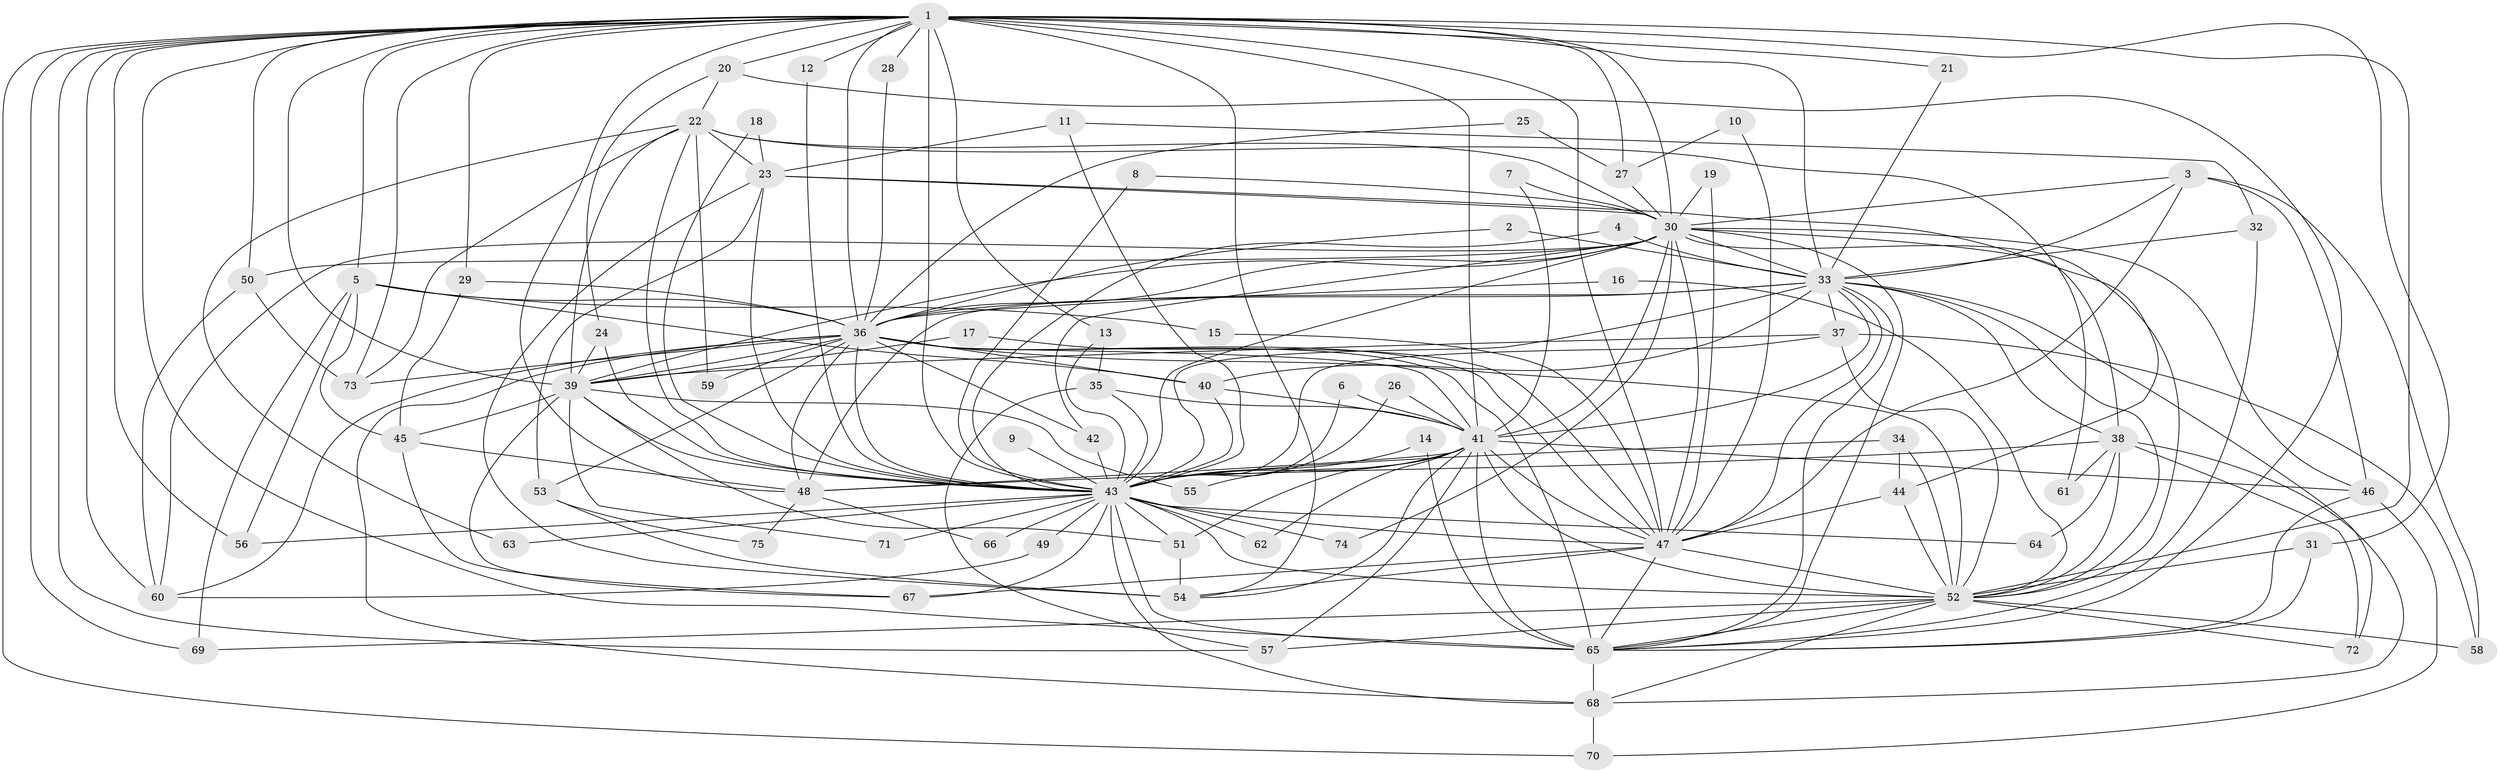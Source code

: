 // original degree distribution, {20: 0.006711409395973154, 22: 0.013422818791946308, 24: 0.006711409395973154, 21: 0.013422818791946308, 18: 0.006711409395973154, 49: 0.006711409395973154, 17: 0.006711409395973154, 30: 0.006711409395973154, 3: 0.19463087248322147, 2: 0.5167785234899329, 4: 0.1476510067114094, 12: 0.006711409395973154, 7: 0.013422818791946308, 5: 0.040268456375838924, 8: 0.006711409395973154, 9: 0.006711409395973154}
// Generated by graph-tools (version 1.1) at 2025/25/03/09/25 03:25:37]
// undirected, 75 vertices, 214 edges
graph export_dot {
graph [start="1"]
  node [color=gray90,style=filled];
  1;
  2;
  3;
  4;
  5;
  6;
  7;
  8;
  9;
  10;
  11;
  12;
  13;
  14;
  15;
  16;
  17;
  18;
  19;
  20;
  21;
  22;
  23;
  24;
  25;
  26;
  27;
  28;
  29;
  30;
  31;
  32;
  33;
  34;
  35;
  36;
  37;
  38;
  39;
  40;
  41;
  42;
  43;
  44;
  45;
  46;
  47;
  48;
  49;
  50;
  51;
  52;
  53;
  54;
  55;
  56;
  57;
  58;
  59;
  60;
  61;
  62;
  63;
  64;
  65;
  66;
  67;
  68;
  69;
  70;
  71;
  72;
  73;
  74;
  75;
  1 -- 5 [weight=1.0];
  1 -- 12 [weight=1.0];
  1 -- 13 [weight=1.0];
  1 -- 20 [weight=1.0];
  1 -- 21 [weight=1.0];
  1 -- 27 [weight=1.0];
  1 -- 28 [weight=1.0];
  1 -- 29 [weight=1.0];
  1 -- 30 [weight=3.0];
  1 -- 31 [weight=1.0];
  1 -- 33 [weight=3.0];
  1 -- 36 [weight=2.0];
  1 -- 39 [weight=1.0];
  1 -- 41 [weight=3.0];
  1 -- 43 [weight=3.0];
  1 -- 47 [weight=3.0];
  1 -- 48 [weight=1.0];
  1 -- 50 [weight=1.0];
  1 -- 52 [weight=2.0];
  1 -- 54 [weight=1.0];
  1 -- 56 [weight=1.0];
  1 -- 57 [weight=1.0];
  1 -- 60 [weight=1.0];
  1 -- 65 [weight=3.0];
  1 -- 69 [weight=1.0];
  1 -- 70 [weight=1.0];
  1 -- 73 [weight=1.0];
  2 -- 33 [weight=1.0];
  2 -- 36 [weight=1.0];
  3 -- 30 [weight=1.0];
  3 -- 33 [weight=1.0];
  3 -- 46 [weight=1.0];
  3 -- 47 [weight=1.0];
  3 -- 58 [weight=1.0];
  4 -- 33 [weight=1.0];
  4 -- 43 [weight=1.0];
  5 -- 15 [weight=1.0];
  5 -- 36 [weight=1.0];
  5 -- 40 [weight=1.0];
  5 -- 45 [weight=1.0];
  5 -- 56 [weight=1.0];
  5 -- 69 [weight=1.0];
  6 -- 41 [weight=1.0];
  6 -- 43 [weight=1.0];
  7 -- 30 [weight=1.0];
  7 -- 41 [weight=1.0];
  8 -- 30 [weight=1.0];
  8 -- 43 [weight=1.0];
  9 -- 43 [weight=1.0];
  10 -- 27 [weight=1.0];
  10 -- 47 [weight=1.0];
  11 -- 23 [weight=1.0];
  11 -- 32 [weight=1.0];
  11 -- 43 [weight=1.0];
  12 -- 43 [weight=1.0];
  13 -- 35 [weight=1.0];
  13 -- 43 [weight=1.0];
  14 -- 43 [weight=1.0];
  14 -- 65 [weight=1.0];
  15 -- 47 [weight=1.0];
  16 -- 36 [weight=1.0];
  16 -- 52 [weight=1.0];
  17 -- 39 [weight=1.0];
  17 -- 47 [weight=1.0];
  18 -- 23 [weight=1.0];
  18 -- 43 [weight=1.0];
  19 -- 30 [weight=1.0];
  19 -- 47 [weight=1.0];
  20 -- 22 [weight=1.0];
  20 -- 24 [weight=1.0];
  20 -- 65 [weight=1.0];
  21 -- 33 [weight=1.0];
  22 -- 23 [weight=1.0];
  22 -- 30 [weight=1.0];
  22 -- 39 [weight=1.0];
  22 -- 43 [weight=1.0];
  22 -- 59 [weight=1.0];
  22 -- 61 [weight=1.0];
  22 -- 63 [weight=1.0];
  22 -- 73 [weight=1.0];
  23 -- 30 [weight=1.0];
  23 -- 43 [weight=1.0];
  23 -- 44 [weight=1.0];
  23 -- 53 [weight=1.0];
  23 -- 54 [weight=1.0];
  24 -- 39 [weight=1.0];
  24 -- 43 [weight=1.0];
  25 -- 27 [weight=1.0];
  25 -- 36 [weight=1.0];
  26 -- 41 [weight=1.0];
  26 -- 43 [weight=1.0];
  27 -- 30 [weight=1.0];
  28 -- 36 [weight=1.0];
  29 -- 36 [weight=2.0];
  29 -- 45 [weight=1.0];
  30 -- 33 [weight=1.0];
  30 -- 36 [weight=1.0];
  30 -- 38 [weight=1.0];
  30 -- 39 [weight=1.0];
  30 -- 41 [weight=2.0];
  30 -- 42 [weight=1.0];
  30 -- 43 [weight=1.0];
  30 -- 46 [weight=1.0];
  30 -- 47 [weight=1.0];
  30 -- 50 [weight=1.0];
  30 -- 52 [weight=1.0];
  30 -- 60 [weight=1.0];
  30 -- 65 [weight=1.0];
  30 -- 74 [weight=1.0];
  31 -- 52 [weight=1.0];
  31 -- 65 [weight=1.0];
  32 -- 33 [weight=1.0];
  32 -- 65 [weight=1.0];
  33 -- 36 [weight=1.0];
  33 -- 37 [weight=1.0];
  33 -- 38 [weight=1.0];
  33 -- 40 [weight=1.0];
  33 -- 41 [weight=1.0];
  33 -- 43 [weight=1.0];
  33 -- 47 [weight=1.0];
  33 -- 48 [weight=1.0];
  33 -- 52 [weight=1.0];
  33 -- 65 [weight=1.0];
  33 -- 72 [weight=1.0];
  34 -- 43 [weight=2.0];
  34 -- 44 [weight=1.0];
  34 -- 52 [weight=1.0];
  35 -- 41 [weight=1.0];
  35 -- 43 [weight=1.0];
  35 -- 57 [weight=1.0];
  36 -- 39 [weight=1.0];
  36 -- 40 [weight=1.0];
  36 -- 41 [weight=1.0];
  36 -- 42 [weight=1.0];
  36 -- 43 [weight=3.0];
  36 -- 47 [weight=1.0];
  36 -- 48 [weight=1.0];
  36 -- 52 [weight=1.0];
  36 -- 53 [weight=1.0];
  36 -- 59 [weight=1.0];
  36 -- 60 [weight=1.0];
  36 -- 65 [weight=2.0];
  36 -- 68 [weight=1.0];
  36 -- 73 [weight=1.0];
  37 -- 39 [weight=1.0];
  37 -- 43 [weight=1.0];
  37 -- 52 [weight=1.0];
  37 -- 58 [weight=1.0];
  38 -- 48 [weight=1.0];
  38 -- 52 [weight=1.0];
  38 -- 61 [weight=1.0];
  38 -- 64 [weight=1.0];
  38 -- 68 [weight=1.0];
  38 -- 72 [weight=1.0];
  39 -- 43 [weight=1.0];
  39 -- 45 [weight=1.0];
  39 -- 51 [weight=1.0];
  39 -- 55 [weight=1.0];
  39 -- 67 [weight=1.0];
  39 -- 71 [weight=1.0];
  40 -- 41 [weight=1.0];
  40 -- 43 [weight=1.0];
  41 -- 43 [weight=2.0];
  41 -- 46 [weight=1.0];
  41 -- 47 [weight=1.0];
  41 -- 48 [weight=2.0];
  41 -- 51 [weight=1.0];
  41 -- 52 [weight=1.0];
  41 -- 54 [weight=1.0];
  41 -- 55 [weight=1.0];
  41 -- 57 [weight=1.0];
  41 -- 62 [weight=1.0];
  41 -- 65 [weight=1.0];
  42 -- 43 [weight=2.0];
  43 -- 47 [weight=2.0];
  43 -- 49 [weight=1.0];
  43 -- 51 [weight=2.0];
  43 -- 52 [weight=2.0];
  43 -- 56 [weight=1.0];
  43 -- 62 [weight=1.0];
  43 -- 63 [weight=1.0];
  43 -- 64 [weight=1.0];
  43 -- 65 [weight=1.0];
  43 -- 66 [weight=1.0];
  43 -- 67 [weight=2.0];
  43 -- 68 [weight=1.0];
  43 -- 71 [weight=1.0];
  43 -- 74 [weight=1.0];
  44 -- 47 [weight=1.0];
  44 -- 52 [weight=1.0];
  45 -- 48 [weight=1.0];
  45 -- 67 [weight=1.0];
  46 -- 65 [weight=1.0];
  46 -- 70 [weight=1.0];
  47 -- 52 [weight=2.0];
  47 -- 54 [weight=1.0];
  47 -- 65 [weight=1.0];
  47 -- 67 [weight=1.0];
  48 -- 66 [weight=1.0];
  48 -- 75 [weight=1.0];
  49 -- 60 [weight=1.0];
  50 -- 60 [weight=1.0];
  50 -- 73 [weight=1.0];
  51 -- 54 [weight=1.0];
  52 -- 57 [weight=1.0];
  52 -- 58 [weight=1.0];
  52 -- 65 [weight=1.0];
  52 -- 68 [weight=1.0];
  52 -- 69 [weight=1.0];
  52 -- 72 [weight=1.0];
  53 -- 54 [weight=2.0];
  53 -- 75 [weight=1.0];
  65 -- 68 [weight=1.0];
  68 -- 70 [weight=1.0];
}
